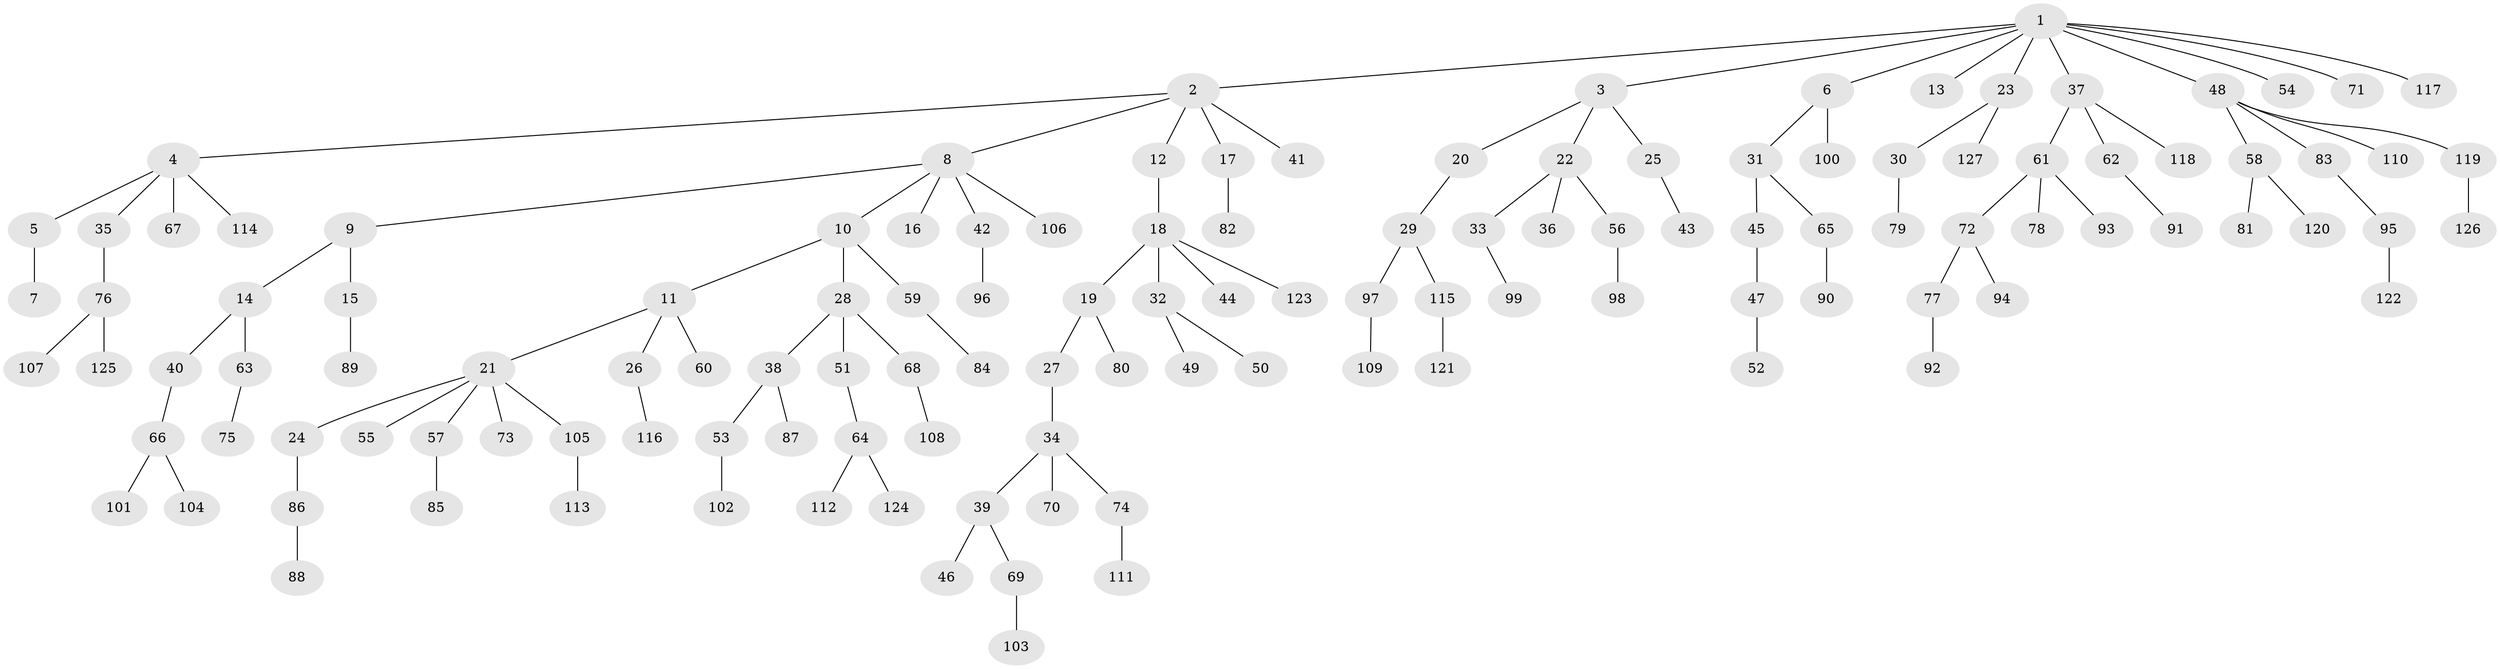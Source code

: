 // Generated by graph-tools (version 1.1) at 2025/50/03/09/25 03:50:20]
// undirected, 127 vertices, 126 edges
graph export_dot {
graph [start="1"]
  node [color=gray90,style=filled];
  1;
  2;
  3;
  4;
  5;
  6;
  7;
  8;
  9;
  10;
  11;
  12;
  13;
  14;
  15;
  16;
  17;
  18;
  19;
  20;
  21;
  22;
  23;
  24;
  25;
  26;
  27;
  28;
  29;
  30;
  31;
  32;
  33;
  34;
  35;
  36;
  37;
  38;
  39;
  40;
  41;
  42;
  43;
  44;
  45;
  46;
  47;
  48;
  49;
  50;
  51;
  52;
  53;
  54;
  55;
  56;
  57;
  58;
  59;
  60;
  61;
  62;
  63;
  64;
  65;
  66;
  67;
  68;
  69;
  70;
  71;
  72;
  73;
  74;
  75;
  76;
  77;
  78;
  79;
  80;
  81;
  82;
  83;
  84;
  85;
  86;
  87;
  88;
  89;
  90;
  91;
  92;
  93;
  94;
  95;
  96;
  97;
  98;
  99;
  100;
  101;
  102;
  103;
  104;
  105;
  106;
  107;
  108;
  109;
  110;
  111;
  112;
  113;
  114;
  115;
  116;
  117;
  118;
  119;
  120;
  121;
  122;
  123;
  124;
  125;
  126;
  127;
  1 -- 2;
  1 -- 3;
  1 -- 6;
  1 -- 13;
  1 -- 23;
  1 -- 37;
  1 -- 48;
  1 -- 54;
  1 -- 71;
  1 -- 117;
  2 -- 4;
  2 -- 8;
  2 -- 12;
  2 -- 17;
  2 -- 41;
  3 -- 20;
  3 -- 22;
  3 -- 25;
  4 -- 5;
  4 -- 35;
  4 -- 67;
  4 -- 114;
  5 -- 7;
  6 -- 31;
  6 -- 100;
  8 -- 9;
  8 -- 10;
  8 -- 16;
  8 -- 42;
  8 -- 106;
  9 -- 14;
  9 -- 15;
  10 -- 11;
  10 -- 28;
  10 -- 59;
  11 -- 21;
  11 -- 26;
  11 -- 60;
  12 -- 18;
  14 -- 40;
  14 -- 63;
  15 -- 89;
  17 -- 82;
  18 -- 19;
  18 -- 32;
  18 -- 44;
  18 -- 123;
  19 -- 27;
  19 -- 80;
  20 -- 29;
  21 -- 24;
  21 -- 55;
  21 -- 57;
  21 -- 73;
  21 -- 105;
  22 -- 33;
  22 -- 36;
  22 -- 56;
  23 -- 30;
  23 -- 127;
  24 -- 86;
  25 -- 43;
  26 -- 116;
  27 -- 34;
  28 -- 38;
  28 -- 51;
  28 -- 68;
  29 -- 97;
  29 -- 115;
  30 -- 79;
  31 -- 45;
  31 -- 65;
  32 -- 49;
  32 -- 50;
  33 -- 99;
  34 -- 39;
  34 -- 70;
  34 -- 74;
  35 -- 76;
  37 -- 61;
  37 -- 62;
  37 -- 118;
  38 -- 53;
  38 -- 87;
  39 -- 46;
  39 -- 69;
  40 -- 66;
  42 -- 96;
  45 -- 47;
  47 -- 52;
  48 -- 58;
  48 -- 83;
  48 -- 110;
  48 -- 119;
  51 -- 64;
  53 -- 102;
  56 -- 98;
  57 -- 85;
  58 -- 81;
  58 -- 120;
  59 -- 84;
  61 -- 72;
  61 -- 78;
  61 -- 93;
  62 -- 91;
  63 -- 75;
  64 -- 112;
  64 -- 124;
  65 -- 90;
  66 -- 101;
  66 -- 104;
  68 -- 108;
  69 -- 103;
  72 -- 77;
  72 -- 94;
  74 -- 111;
  76 -- 107;
  76 -- 125;
  77 -- 92;
  83 -- 95;
  86 -- 88;
  95 -- 122;
  97 -- 109;
  105 -- 113;
  115 -- 121;
  119 -- 126;
}
